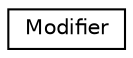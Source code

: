 digraph "Graphical Class Hierarchy"
{
 // LATEX_PDF_SIZE
  edge [fontname="Helvetica",fontsize="10",labelfontname="Helvetica",labelfontsize="10"];
  node [fontname="Helvetica",fontsize="10",shape=record];
  rankdir="LR";
  Node0 [label="Modifier",height=0.2,width=0.4,color="black", fillcolor="white", style="filled",URL="$classModifier.html",tooltip=" "];
}
